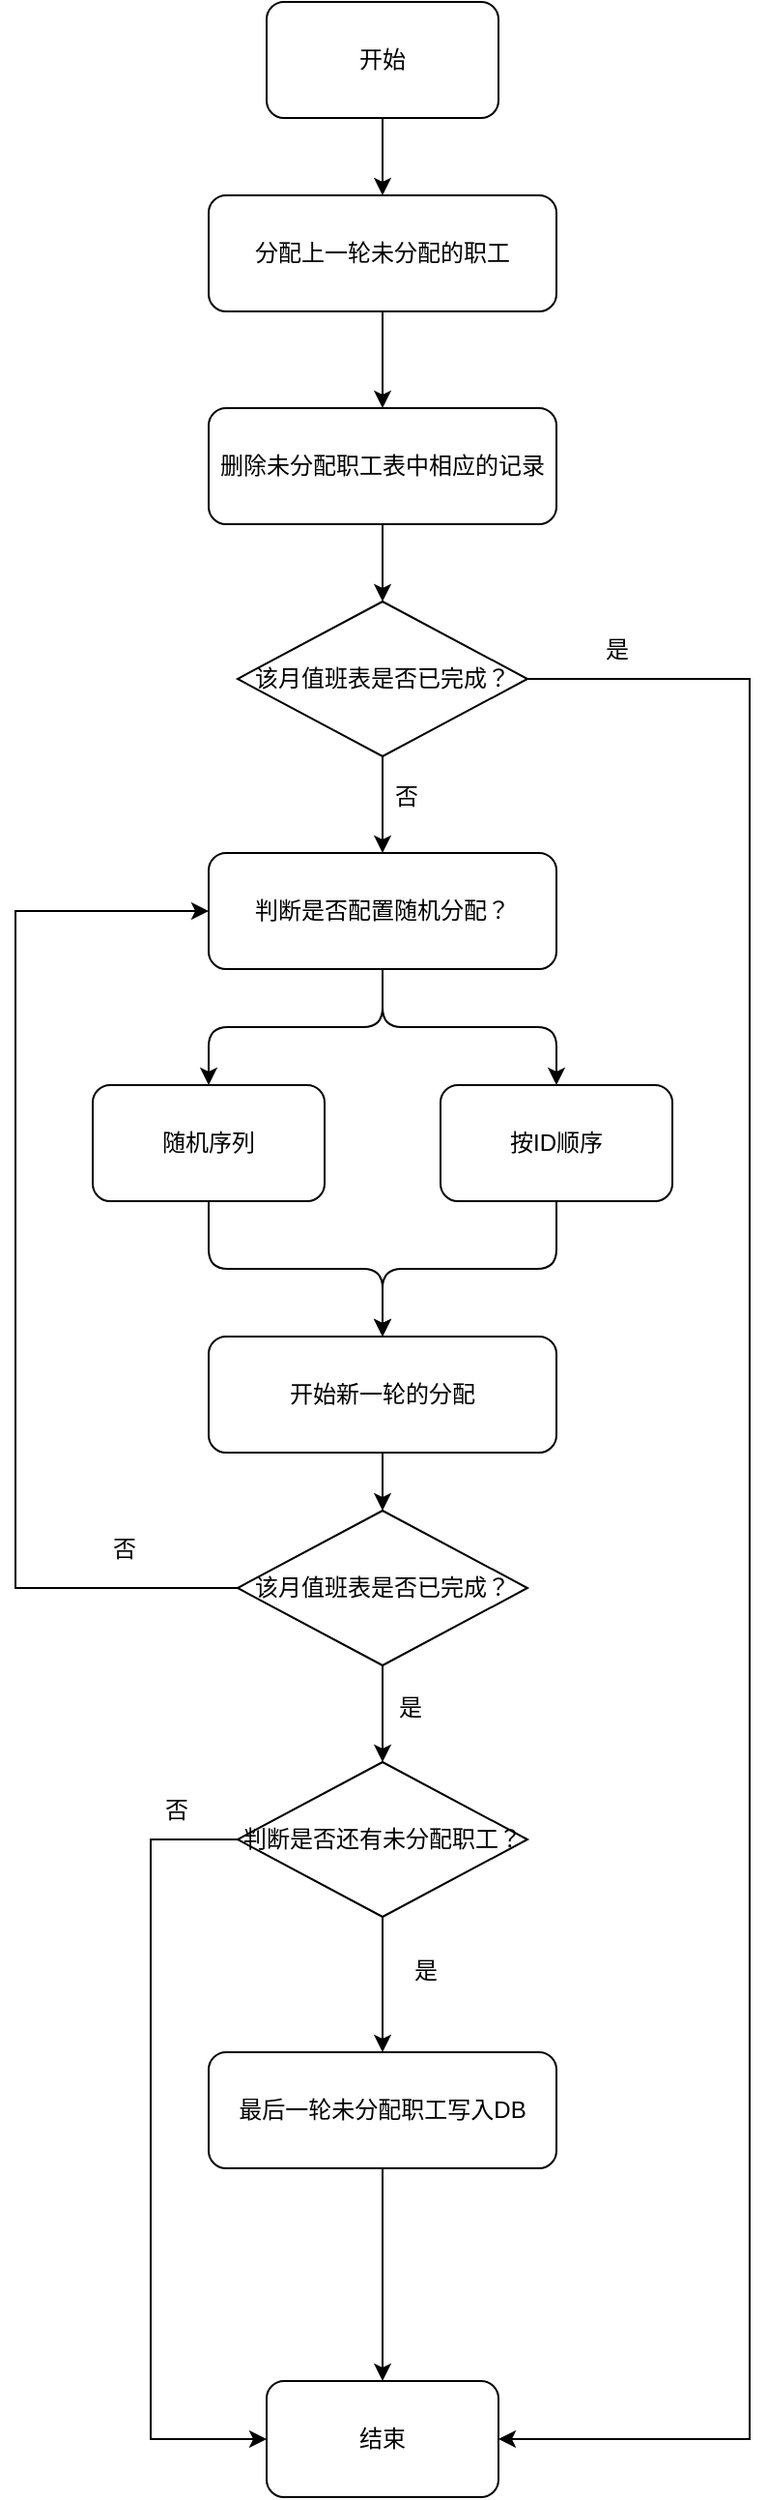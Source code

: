 <mxfile version="24.8.3">
  <diagram name="Flowchart" id="NMnFKY25-j_0YNjDQCf5">
    <mxGraphModel dx="2280" dy="1840" grid="0" gridSize="10" guides="1" tooltips="1" connect="1" arrows="1" fold="1" page="0" pageScale="1" pageWidth="827" pageHeight="1169" math="0" shadow="0">
      <root>
        <mxCell id="0" />
        <mxCell id="1" parent="0" />
        <mxCell id="2cAOn64f0t8CnZx84zxq-38" style="edgeStyle=orthogonalEdgeStyle;rounded=0;orthogonalLoop=1;jettySize=auto;html=1;exitX=0.5;exitY=1;exitDx=0;exitDy=0;entryX=0.5;entryY=0;entryDx=0;entryDy=0;" edge="1" parent="1" source="2cAOn64f0t8CnZx84zxq-1" target="2cAOn64f0t8CnZx84zxq-6">
          <mxGeometry relative="1" as="geometry" />
        </mxCell>
        <mxCell id="2cAOn64f0t8CnZx84zxq-1" value="开始" style="rounded=1;whiteSpace=wrap;html=1;" vertex="1" parent="1">
          <mxGeometry x="230" y="-140" width="120" height="60" as="geometry" />
        </mxCell>
        <mxCell id="2cAOn64f0t8CnZx84zxq-2" value="判断是否配置随机分配？" style="rounded=1;whiteSpace=wrap;html=1;" vertex="1" parent="1">
          <mxGeometry x="200" y="300" width="180" height="60" as="geometry" />
        </mxCell>
        <mxCell id="2cAOn64f0t8CnZx84zxq-3" value="随机序列" style="rounded=1;whiteSpace=wrap;html=1;" vertex="1" parent="1">
          <mxGeometry x="140" y="420" width="120" height="60" as="geometry" />
        </mxCell>
        <mxCell id="2cAOn64f0t8CnZx84zxq-4" value="按ID顺序" style="rounded=1;whiteSpace=wrap;html=1;" vertex="1" parent="1">
          <mxGeometry x="320" y="420" width="120" height="60" as="geometry" />
        </mxCell>
        <mxCell id="2cAOn64f0t8CnZx84zxq-39" style="edgeStyle=orthogonalEdgeStyle;rounded=0;orthogonalLoop=1;jettySize=auto;html=1;exitX=0.5;exitY=1;exitDx=0;exitDy=0;entryX=0.5;entryY=0;entryDx=0;entryDy=0;" edge="1" parent="1" source="2cAOn64f0t8CnZx84zxq-6" target="2cAOn64f0t8CnZx84zxq-37">
          <mxGeometry relative="1" as="geometry" />
        </mxCell>
        <mxCell id="2cAOn64f0t8CnZx84zxq-6" value="分配上一轮未分配的职工" style="rounded=1;whiteSpace=wrap;html=1;" vertex="1" parent="1">
          <mxGeometry x="200" y="-40" width="180" height="60" as="geometry" />
        </mxCell>
        <mxCell id="2cAOn64f0t8CnZx84zxq-9" value="结束" style="rounded=1;whiteSpace=wrap;html=1;" vertex="1" parent="1">
          <mxGeometry x="230" y="1090" width="120" height="60" as="geometry" />
        </mxCell>
        <mxCell id="2cAOn64f0t8CnZx84zxq-36" style="edgeStyle=orthogonalEdgeStyle;rounded=0;orthogonalLoop=1;jettySize=auto;html=1;exitX=0.5;exitY=1;exitDx=0;exitDy=0;" edge="1" parent="1" source="2cAOn64f0t8CnZx84zxq-12" target="2cAOn64f0t8CnZx84zxq-9">
          <mxGeometry relative="1" as="geometry" />
        </mxCell>
        <mxCell id="2cAOn64f0t8CnZx84zxq-12" value="最后一轮未分配职工写入DB" style="rounded=1;whiteSpace=wrap;html=1;" vertex="1" parent="1">
          <mxGeometry x="200" y="920" width="180" height="60" as="geometry" />
        </mxCell>
        <mxCell id="2cAOn64f0t8CnZx84zxq-14" style="edgeStyle=orthogonalEdgeStyle;rounded=1;orthogonalLoop=1;jettySize=auto;html=1;exitX=0.5;exitY=1;exitDx=0;exitDy=0;" edge="1" parent="1" source="2cAOn64f0t8CnZx84zxq-2" target="2cAOn64f0t8CnZx84zxq-3">
          <mxGeometry relative="1" as="geometry">
            <Array as="points">
              <mxPoint x="290" y="390" />
              <mxPoint x="200" y="390" />
            </Array>
          </mxGeometry>
        </mxCell>
        <mxCell id="2cAOn64f0t8CnZx84zxq-15" style="edgeStyle=orthogonalEdgeStyle;rounded=1;orthogonalLoop=1;jettySize=auto;html=1;exitX=0.5;exitY=1;exitDx=0;exitDy=0;" edge="1" parent="1" source="2cAOn64f0t8CnZx84zxq-2" target="2cAOn64f0t8CnZx84zxq-4">
          <mxGeometry relative="1" as="geometry" />
        </mxCell>
        <mxCell id="2cAOn64f0t8CnZx84zxq-16" style="edgeStyle=orthogonalEdgeStyle;rounded=1;orthogonalLoop=1;jettySize=auto;html=1;exitX=0.5;exitY=1;exitDx=0;exitDy=0;entryX=0.5;entryY=0;entryDx=0;entryDy=0;" edge="1" parent="1" source="2cAOn64f0t8CnZx84zxq-3" target="2cAOn64f0t8CnZx84zxq-11">
          <mxGeometry relative="1" as="geometry">
            <mxPoint x="290" y="540" as="targetPoint" />
          </mxGeometry>
        </mxCell>
        <mxCell id="2cAOn64f0t8CnZx84zxq-17" style="edgeStyle=orthogonalEdgeStyle;rounded=1;orthogonalLoop=1;jettySize=auto;html=1;exitX=0.5;exitY=1;exitDx=0;exitDy=0;entryX=0.5;entryY=0;entryDx=0;entryDy=0;" edge="1" parent="1" source="2cAOn64f0t8CnZx84zxq-4" target="2cAOn64f0t8CnZx84zxq-11">
          <mxGeometry relative="1" as="geometry">
            <mxPoint x="290" y="540" as="targetPoint" />
          </mxGeometry>
        </mxCell>
        <mxCell id="2cAOn64f0t8CnZx84zxq-32" style="edgeStyle=orthogonalEdgeStyle;rounded=0;orthogonalLoop=1;jettySize=auto;html=1;exitX=0.5;exitY=1;exitDx=0;exitDy=0;entryX=0.5;entryY=0;entryDx=0;entryDy=0;" edge="1" parent="1" source="2cAOn64f0t8CnZx84zxq-11" target="2cAOn64f0t8CnZx84zxq-29">
          <mxGeometry relative="1" as="geometry" />
        </mxCell>
        <mxCell id="2cAOn64f0t8CnZx84zxq-11" value="开始新一轮的分配" style="rounded=1;whiteSpace=wrap;html=1;" vertex="1" parent="1">
          <mxGeometry x="200" y="550" width="180" height="60" as="geometry" />
        </mxCell>
        <mxCell id="2cAOn64f0t8CnZx84zxq-33" style="edgeStyle=orthogonalEdgeStyle;rounded=0;orthogonalLoop=1;jettySize=auto;html=1;exitX=1;exitY=0.5;exitDx=0;exitDy=0;entryX=1;entryY=0.5;entryDx=0;entryDy=0;" edge="1" parent="1" source="2cAOn64f0t8CnZx84zxq-26" target="2cAOn64f0t8CnZx84zxq-9">
          <mxGeometry relative="1" as="geometry">
            <Array as="points">
              <mxPoint x="480" y="210" />
              <mxPoint x="480" y="1120" />
            </Array>
          </mxGeometry>
        </mxCell>
        <mxCell id="2cAOn64f0t8CnZx84zxq-34" style="edgeStyle=orthogonalEdgeStyle;rounded=0;orthogonalLoop=1;jettySize=auto;html=1;exitX=0.5;exitY=1;exitDx=0;exitDy=0;entryX=0.5;entryY=0;entryDx=0;entryDy=0;" edge="1" parent="1" source="2cAOn64f0t8CnZx84zxq-26" target="2cAOn64f0t8CnZx84zxq-2">
          <mxGeometry relative="1" as="geometry" />
        </mxCell>
        <mxCell id="2cAOn64f0t8CnZx84zxq-26" value="该月值班表是否已完成？" style="rhombus;whiteSpace=wrap;html=1;" vertex="1" parent="1">
          <mxGeometry x="215" y="170" width="150" height="80" as="geometry" />
        </mxCell>
        <mxCell id="2cAOn64f0t8CnZx84zxq-35" style="edgeStyle=orthogonalEdgeStyle;rounded=0;orthogonalLoop=1;jettySize=auto;html=1;exitX=0.5;exitY=1;exitDx=0;exitDy=0;entryX=0.5;entryY=0;entryDx=0;entryDy=0;" edge="1" parent="1" source="2cAOn64f0t8CnZx84zxq-27" target="2cAOn64f0t8CnZx84zxq-12">
          <mxGeometry relative="1" as="geometry" />
        </mxCell>
        <mxCell id="2cAOn64f0t8CnZx84zxq-41" style="edgeStyle=orthogonalEdgeStyle;rounded=0;orthogonalLoop=1;jettySize=auto;html=1;exitX=0;exitY=0.5;exitDx=0;exitDy=0;entryX=0;entryY=0.5;entryDx=0;entryDy=0;" edge="1" parent="1" source="2cAOn64f0t8CnZx84zxq-27" target="2cAOn64f0t8CnZx84zxq-9">
          <mxGeometry relative="1" as="geometry">
            <Array as="points">
              <mxPoint x="170" y="810" />
              <mxPoint x="170" y="1120" />
            </Array>
          </mxGeometry>
        </mxCell>
        <mxCell id="2cAOn64f0t8CnZx84zxq-27" value="判断是否还有未分配职工？" style="rhombus;whiteSpace=wrap;html=1;" vertex="1" parent="1">
          <mxGeometry x="215" y="770" width="150" height="80" as="geometry" />
        </mxCell>
        <mxCell id="2cAOn64f0t8CnZx84zxq-30" style="edgeStyle=orthogonalEdgeStyle;rounded=0;orthogonalLoop=1;jettySize=auto;html=1;exitX=0.5;exitY=1;exitDx=0;exitDy=0;entryX=0.5;entryY=0;entryDx=0;entryDy=0;" edge="1" parent="1" source="2cAOn64f0t8CnZx84zxq-29" target="2cAOn64f0t8CnZx84zxq-27">
          <mxGeometry relative="1" as="geometry" />
        </mxCell>
        <mxCell id="2cAOn64f0t8CnZx84zxq-31" style="edgeStyle=orthogonalEdgeStyle;rounded=0;orthogonalLoop=1;jettySize=auto;html=1;exitX=0;exitY=0.5;exitDx=0;exitDy=0;entryX=0;entryY=0.5;entryDx=0;entryDy=0;" edge="1" parent="1" source="2cAOn64f0t8CnZx84zxq-29" target="2cAOn64f0t8CnZx84zxq-2">
          <mxGeometry relative="1" as="geometry">
            <Array as="points">
              <mxPoint x="100" y="680" />
              <mxPoint x="100" y="330" />
            </Array>
          </mxGeometry>
        </mxCell>
        <mxCell id="2cAOn64f0t8CnZx84zxq-29" value="该月值班表是否已完成？" style="rhombus;whiteSpace=wrap;html=1;" vertex="1" parent="1">
          <mxGeometry x="215" y="640" width="150" height="80" as="geometry" />
        </mxCell>
        <mxCell id="2cAOn64f0t8CnZx84zxq-40" style="edgeStyle=orthogonalEdgeStyle;rounded=0;orthogonalLoop=1;jettySize=auto;html=1;exitX=0.5;exitY=1;exitDx=0;exitDy=0;entryX=0.5;entryY=0;entryDx=0;entryDy=0;" edge="1" parent="1" source="2cAOn64f0t8CnZx84zxq-37" target="2cAOn64f0t8CnZx84zxq-26">
          <mxGeometry relative="1" as="geometry" />
        </mxCell>
        <mxCell id="2cAOn64f0t8CnZx84zxq-37" value="删除未分配职工表中相应的记录" style="rounded=1;whiteSpace=wrap;html=1;" vertex="1" parent="1">
          <mxGeometry x="200" y="70" width="180" height="60" as="geometry" />
        </mxCell>
        <mxCell id="2cAOn64f0t8CnZx84zxq-42" value="是" style="text;html=1;align=center;verticalAlign=middle;resizable=0;points=[];autosize=1;strokeColor=none;fillColor=none;" vertex="1" parent="1">
          <mxGeometry x="396" y="182" width="30" height="26" as="geometry" />
        </mxCell>
        <mxCell id="2cAOn64f0t8CnZx84zxq-43" value="否" style="text;html=1;align=center;verticalAlign=middle;resizable=0;points=[];autosize=1;strokeColor=none;fillColor=none;" vertex="1" parent="1">
          <mxGeometry x="287" y="258" width="30" height="26" as="geometry" />
        </mxCell>
        <mxCell id="2cAOn64f0t8CnZx84zxq-44" value="否" style="text;html=1;align=center;verticalAlign=middle;resizable=0;points=[];autosize=1;strokeColor=none;fillColor=none;" vertex="1" parent="1">
          <mxGeometry x="141" y="647" width="30" height="26" as="geometry" />
        </mxCell>
        <mxCell id="2cAOn64f0t8CnZx84zxq-45" value="是" style="text;html=1;align=center;verticalAlign=middle;resizable=0;points=[];autosize=1;strokeColor=none;fillColor=none;" vertex="1" parent="1">
          <mxGeometry x="289" y="729" width="30" height="26" as="geometry" />
        </mxCell>
        <mxCell id="2cAOn64f0t8CnZx84zxq-46" value="是" style="text;html=1;align=center;verticalAlign=middle;resizable=0;points=[];autosize=1;strokeColor=none;fillColor=none;" vertex="1" parent="1">
          <mxGeometry x="297" y="865" width="30" height="26" as="geometry" />
        </mxCell>
        <mxCell id="2cAOn64f0t8CnZx84zxq-47" value="否" style="text;html=1;align=center;verticalAlign=middle;resizable=0;points=[];autosize=1;strokeColor=none;fillColor=none;" vertex="1" parent="1">
          <mxGeometry x="168" y="782" width="30" height="26" as="geometry" />
        </mxCell>
      </root>
    </mxGraphModel>
  </diagram>
</mxfile>
